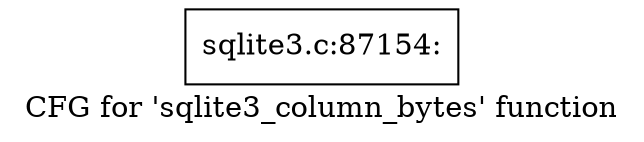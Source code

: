 digraph "CFG for 'sqlite3_column_bytes' function" {
	label="CFG for 'sqlite3_column_bytes' function";

	Node0x55c0f5cbe930 [shape=record,label="{sqlite3.c:87154:}"];
}
